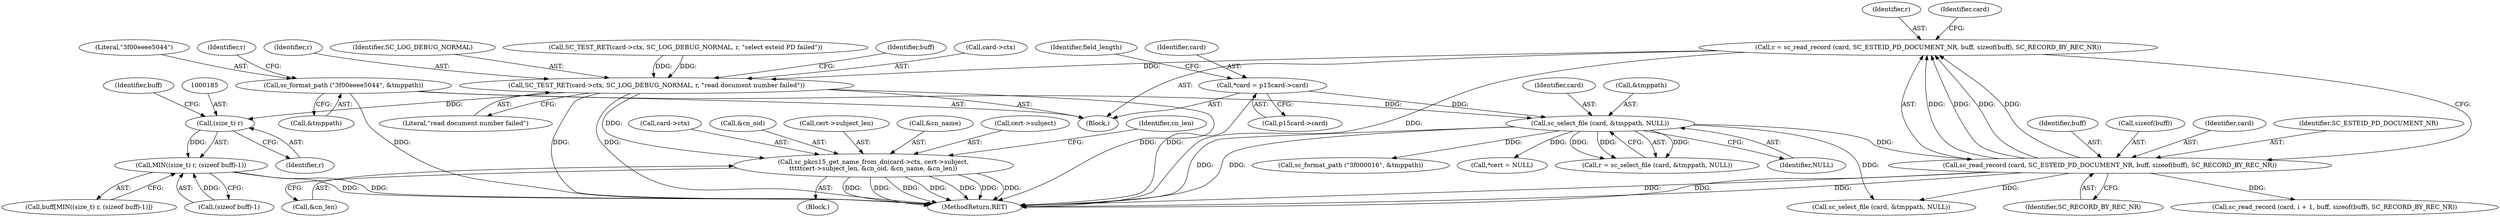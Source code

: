 digraph "0_OpenSC_360e95d45ac4123255a4c796db96337f332160ad#diff-d643a0fa169471dbf2912f4866dc49c5_4@API" {
"1000164" [label="(Call,r = sc_read_record (card, SC_ESTEID_PD_DOCUMENT_NR, buff, sizeof(buff), SC_RECORD_BY_REC_NR))"];
"1000166" [label="(Call,sc_read_record (card, SC_ESTEID_PD_DOCUMENT_NR, buff, sizeof(buff), SC_RECORD_BY_REC_NR))"];
"1000152" [label="(Call,sc_select_file (card, &tmppath, NULL))"];
"1000113" [label="(Call,*card = p15card->card)"];
"1000146" [label="(Call,sc_format_path (\"3f00eeee5044\", &tmppath))"];
"1000173" [label="(Call,SC_TEST_RET(card->ctx, SC_LOG_DEBUG_NORMAL, r, \"read document number failed\"))"];
"1000184" [label="(Call,(size_t) r)"];
"1000183" [label="(Call,MIN((size_t) r, (sizeof buff)-1))"];
"1000373" [label="(Call,sc_pkcs15_get_name_from_dn(card->ctx, cert->subject,\n\t\t\t\t\tcert->subject_len, &cn_oid, &cn_name, &cn_len))"];
"1000156" [label="(Identifier,NULL)"];
"1000177" [label="(Identifier,SC_LOG_DEBUG_NORMAL)"];
"1000189" [label="(Identifier,buff)"];
"1000111" [label="(Block,)"];
"1000429" [label="(Call,sc_format_path (\"3f000016\", &tmppath))"];
"1000183" [label="(Call,MIN((size_t) r, (sizeof buff)-1))"];
"1000380" [label="(Call,cert->subject_len)"];
"1000153" [label="(Identifier,card)"];
"1000151" [label="(Identifier,r)"];
"1000148" [label="(Call,&tmppath)"];
"1000114" [label="(Identifier,card)"];
"1000303" [label="(Call,*cert = NULL)"];
"1000146" [label="(Call,sc_format_path (\"3f00eeee5044\", &tmppath))"];
"1000150" [label="(Call,r = sc_select_file (card, &tmppath, NULL))"];
"1000387" [label="(Call,&cn_len)"];
"1000165" [label="(Identifier,r)"];
"1000169" [label="(Identifier,buff)"];
"1000166" [label="(Call,sc_read_record (card, SC_ESTEID_PD_DOCUMENT_NR, buff, sizeof(buff), SC_RECORD_BY_REC_NR))"];
"1000385" [label="(Call,&cn_name)"];
"1000154" [label="(Call,&tmppath)"];
"1000187" [label="(Call,(sizeof buff)-1)"];
"1000173" [label="(Call,SC_TEST_RET(card->ctx, SC_LOG_DEBUG_NORMAL, r, \"read document number failed\"))"];
"1000115" [label="(Call,p15card->card)"];
"1000377" [label="(Call,cert->subject)"];
"1000172" [label="(Identifier,SC_RECORD_BY_REC_NR)"];
"1000834" [label="(MethodReturn,RET)"];
"1000391" [label="(Identifier,cn_len)"];
"1000179" [label="(Literal,\"read document number failed\")"];
"1000157" [label="(Call,SC_TEST_RET(card->ctx, SC_LOG_DEBUG_NORMAL, r, \"select esteid PD failed\"))"];
"1000182" [label="(Identifier,buff)"];
"1000164" [label="(Call,r = sc_read_record (card, SC_ESTEID_PD_DOCUMENT_NR, buff, sizeof(buff), SC_RECORD_BY_REC_NR))"];
"1000374" [label="(Call,card->ctx)"];
"1000170" [label="(Call,sizeof(buff))"];
"1000435" [label="(Call,sc_select_file (card, &tmppath, NULL))"];
"1000181" [label="(Call,buff[MIN((size_t) r, (sizeof buff)-1)])"];
"1000167" [label="(Identifier,card)"];
"1000174" [label="(Call,card->ctx)"];
"1000175" [label="(Identifier,card)"];
"1000123" [label="(Identifier,field_length)"];
"1000152" [label="(Call,sc_select_file (card, &tmppath, NULL))"];
"1000178" [label="(Identifier,r)"];
"1000361" [label="(Block,)"];
"1000147" [label="(Literal,\"3f00eeee5044\")"];
"1000373" [label="(Call,sc_pkcs15_get_name_from_dn(card->ctx, cert->subject,\n\t\t\t\t\tcert->subject_len, &cn_oid, &cn_name, &cn_len))"];
"1000184" [label="(Call,(size_t) r)"];
"1000488" [label="(Call,sc_read_record (card, i + 1, buff, sizeof(buff), SC_RECORD_BY_REC_NR))"];
"1000168" [label="(Identifier,SC_ESTEID_PD_DOCUMENT_NR)"];
"1000383" [label="(Call,&cn_oid)"];
"1000113" [label="(Call,*card = p15card->card)"];
"1000186" [label="(Identifier,r)"];
"1000164" -> "1000111"  [label="AST: "];
"1000164" -> "1000166"  [label="CFG: "];
"1000165" -> "1000164"  [label="AST: "];
"1000166" -> "1000164"  [label="AST: "];
"1000175" -> "1000164"  [label="CFG: "];
"1000164" -> "1000834"  [label="DDG: "];
"1000166" -> "1000164"  [label="DDG: "];
"1000166" -> "1000164"  [label="DDG: "];
"1000166" -> "1000164"  [label="DDG: "];
"1000166" -> "1000164"  [label="DDG: "];
"1000164" -> "1000173"  [label="DDG: "];
"1000166" -> "1000172"  [label="CFG: "];
"1000167" -> "1000166"  [label="AST: "];
"1000168" -> "1000166"  [label="AST: "];
"1000169" -> "1000166"  [label="AST: "];
"1000170" -> "1000166"  [label="AST: "];
"1000172" -> "1000166"  [label="AST: "];
"1000166" -> "1000834"  [label="DDG: "];
"1000166" -> "1000834"  [label="DDG: "];
"1000166" -> "1000834"  [label="DDG: "];
"1000152" -> "1000166"  [label="DDG: "];
"1000166" -> "1000435"  [label="DDG: "];
"1000166" -> "1000488"  [label="DDG: "];
"1000152" -> "1000150"  [label="AST: "];
"1000152" -> "1000156"  [label="CFG: "];
"1000153" -> "1000152"  [label="AST: "];
"1000154" -> "1000152"  [label="AST: "];
"1000156" -> "1000152"  [label="AST: "];
"1000150" -> "1000152"  [label="CFG: "];
"1000152" -> "1000834"  [label="DDG: "];
"1000152" -> "1000834"  [label="DDG: "];
"1000152" -> "1000150"  [label="DDG: "];
"1000152" -> "1000150"  [label="DDG: "];
"1000152" -> "1000150"  [label="DDG: "];
"1000113" -> "1000152"  [label="DDG: "];
"1000146" -> "1000152"  [label="DDG: "];
"1000152" -> "1000303"  [label="DDG: "];
"1000152" -> "1000429"  [label="DDG: "];
"1000152" -> "1000435"  [label="DDG: "];
"1000113" -> "1000111"  [label="AST: "];
"1000113" -> "1000115"  [label="CFG: "];
"1000114" -> "1000113"  [label="AST: "];
"1000115" -> "1000113"  [label="AST: "];
"1000123" -> "1000113"  [label="CFG: "];
"1000113" -> "1000834"  [label="DDG: "];
"1000146" -> "1000111"  [label="AST: "];
"1000146" -> "1000148"  [label="CFG: "];
"1000147" -> "1000146"  [label="AST: "];
"1000148" -> "1000146"  [label="AST: "];
"1000151" -> "1000146"  [label="CFG: "];
"1000146" -> "1000834"  [label="DDG: "];
"1000173" -> "1000111"  [label="AST: "];
"1000173" -> "1000179"  [label="CFG: "];
"1000174" -> "1000173"  [label="AST: "];
"1000177" -> "1000173"  [label="AST: "];
"1000178" -> "1000173"  [label="AST: "];
"1000179" -> "1000173"  [label="AST: "];
"1000182" -> "1000173"  [label="CFG: "];
"1000173" -> "1000834"  [label="DDG: "];
"1000173" -> "1000834"  [label="DDG: "];
"1000173" -> "1000834"  [label="DDG: "];
"1000157" -> "1000173"  [label="DDG: "];
"1000157" -> "1000173"  [label="DDG: "];
"1000173" -> "1000184"  [label="DDG: "];
"1000173" -> "1000373"  [label="DDG: "];
"1000184" -> "1000183"  [label="AST: "];
"1000184" -> "1000186"  [label="CFG: "];
"1000185" -> "1000184"  [label="AST: "];
"1000186" -> "1000184"  [label="AST: "];
"1000189" -> "1000184"  [label="CFG: "];
"1000184" -> "1000183"  [label="DDG: "];
"1000183" -> "1000181"  [label="AST: "];
"1000183" -> "1000187"  [label="CFG: "];
"1000187" -> "1000183"  [label="AST: "];
"1000181" -> "1000183"  [label="CFG: "];
"1000183" -> "1000834"  [label="DDG: "];
"1000183" -> "1000834"  [label="DDG: "];
"1000187" -> "1000183"  [label="DDG: "];
"1000373" -> "1000361"  [label="AST: "];
"1000373" -> "1000387"  [label="CFG: "];
"1000374" -> "1000373"  [label="AST: "];
"1000377" -> "1000373"  [label="AST: "];
"1000380" -> "1000373"  [label="AST: "];
"1000383" -> "1000373"  [label="AST: "];
"1000385" -> "1000373"  [label="AST: "];
"1000387" -> "1000373"  [label="AST: "];
"1000391" -> "1000373"  [label="CFG: "];
"1000373" -> "1000834"  [label="DDG: "];
"1000373" -> "1000834"  [label="DDG: "];
"1000373" -> "1000834"  [label="DDG: "];
"1000373" -> "1000834"  [label="DDG: "];
"1000373" -> "1000834"  [label="DDG: "];
"1000373" -> "1000834"  [label="DDG: "];
"1000373" -> "1000834"  [label="DDG: "];
}
